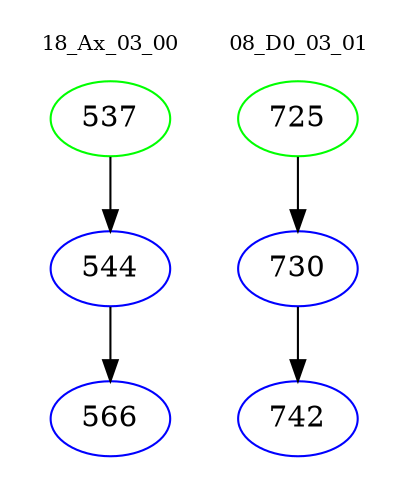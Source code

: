 digraph{
subgraph cluster_0 {
color = white
label = "18_Ax_03_00";
fontsize=10;
T0_537 [label="537", color="green"]
T0_537 -> T0_544 [color="black"]
T0_544 [label="544", color="blue"]
T0_544 -> T0_566 [color="black"]
T0_566 [label="566", color="blue"]
}
subgraph cluster_1 {
color = white
label = "08_D0_03_01";
fontsize=10;
T1_725 [label="725", color="green"]
T1_725 -> T1_730 [color="black"]
T1_730 [label="730", color="blue"]
T1_730 -> T1_742 [color="black"]
T1_742 [label="742", color="blue"]
}
}
